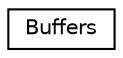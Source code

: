 digraph "Graphical Class Hierarchy"
{
 // INTERACTIVE_SVG=YES
  edge [fontname="Helvetica",fontsize="10",labelfontname="Helvetica",labelfontsize="10"];
  node [fontname="Helvetica",fontsize="10",shape=record];
  rankdir="LR";
  Node0 [label="Buffers",height=0.2,width=0.4,color="black", fillcolor="white", style="filled",URL="$classBuffers.html",tooltip="The buffers collected on a single partition. "];
}
